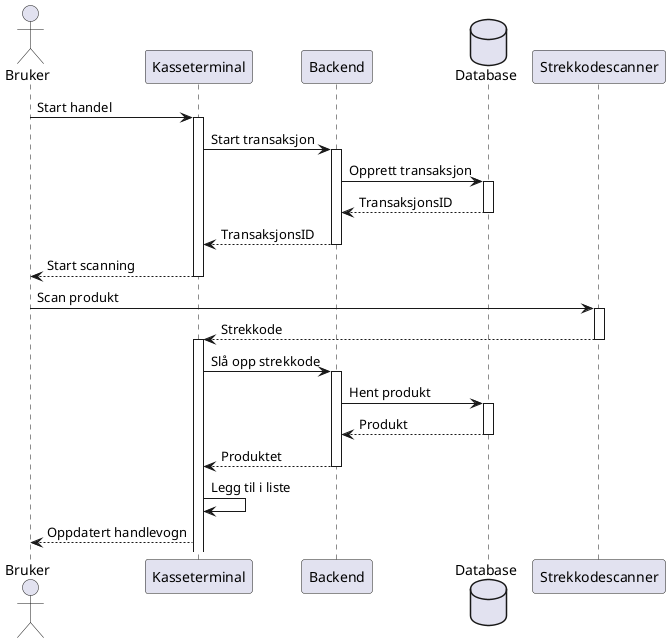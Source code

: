 @startuml
actor Bruker
Bruker -> Kasseterminal: Start handel
activate Kasseterminal
Kasseterminal -> Backend: Start transaksjon
activate Backend
database Database
Backend -> Database: Opprett transaksjon
activate Database
Database --> Backend: TransaksjonsID
deactivate Database
Backend --> Kasseterminal: TransaksjonsID
deactivate Backend

Kasseterminal --> Bruker: Start scanning
deactivate Kasseterminal
Bruker -> Strekkodescanner: Scan produkt
activate Strekkodescanner
Strekkodescanner --> Kasseterminal: Strekkode
deactivate Strekkodescanner
activate Kasseterminal
Kasseterminal -> Backend: Slå opp strekkode
activate Backend
Backend -> Database: Hent produkt
activate Database
Database --> Backend: Produkt
deactivate Database
Backend --> Kasseterminal: Produktet
deactivate Backend
Kasseterminal -> Kasseterminal: Legg til i liste
Kasseterminal --> Bruker: Oppdatert handlevogn
@enduml